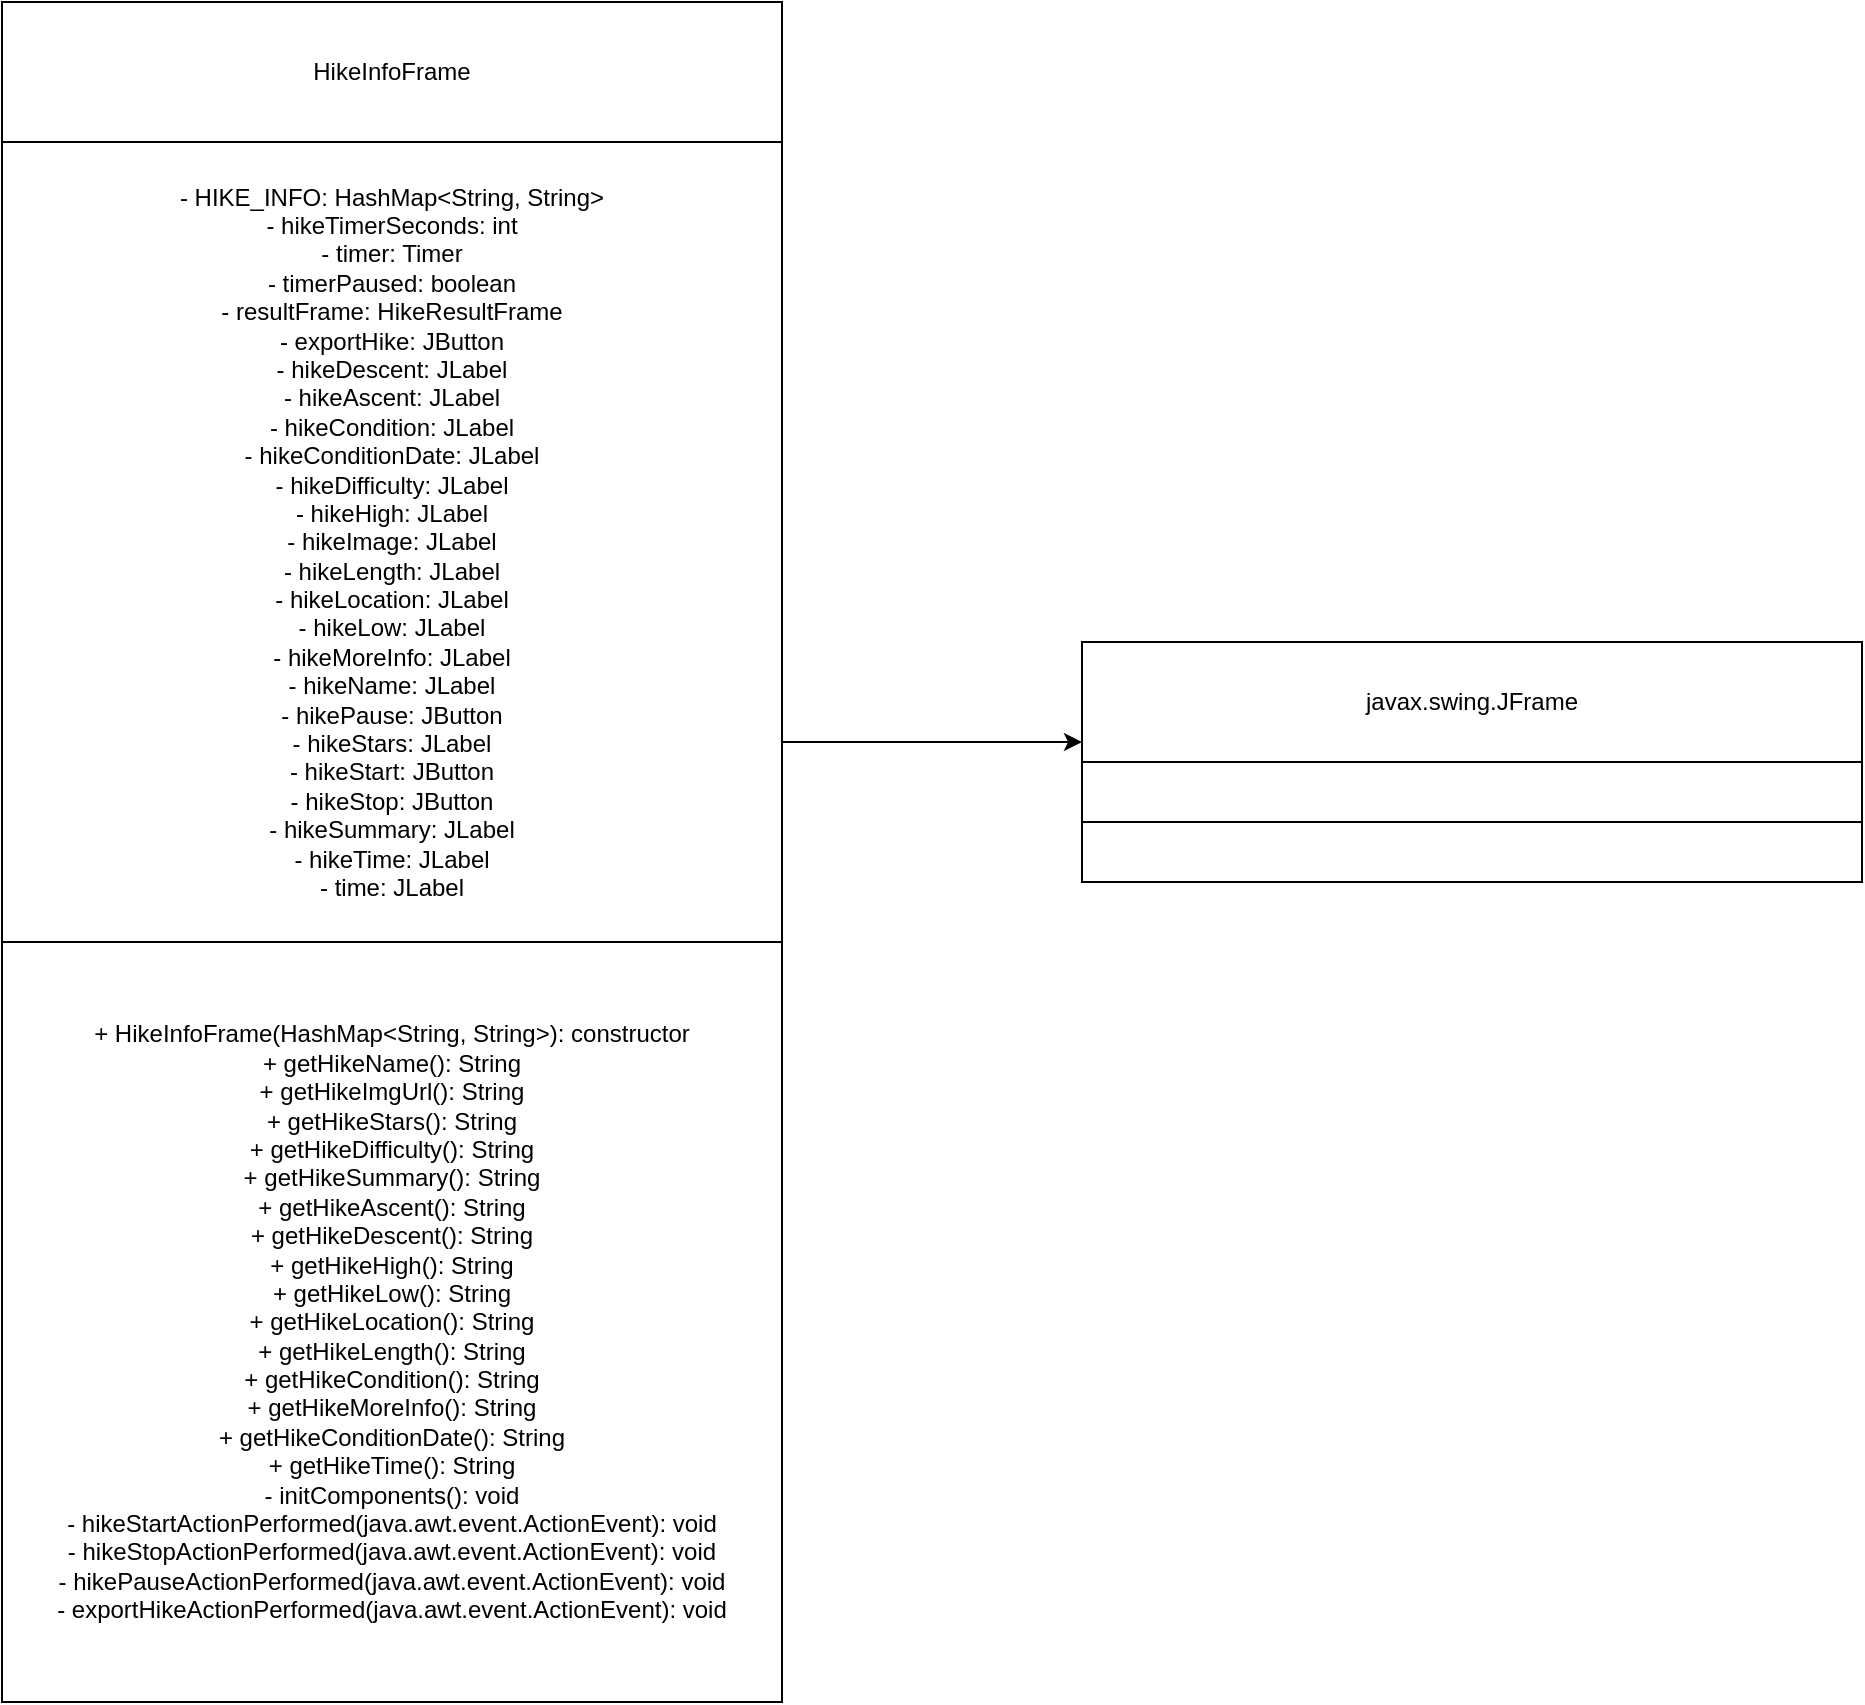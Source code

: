 <mxfile version="14.4.8" type="device"><diagram id="oPO4wkFLAhc6s97wLoJO" name="Page-1"><mxGraphModel dx="1554" dy="1869" grid="1" gridSize="10" guides="1" tooltips="1" connect="1" arrows="1" fold="1" page="1" pageScale="1" pageWidth="850" pageHeight="1100" math="0" shadow="0"><root><mxCell id="0"/><mxCell id="1" parent="0"/><mxCell id="sjSXVxMj21bf1ES6Ghag-2" value="javax.swing.JFrame" style="rounded=0;whiteSpace=wrap;html=1;" parent="1" vertex="1"><mxGeometry x="590" y="310" width="390" height="60" as="geometry"/></mxCell><mxCell id="sjSXVxMj21bf1ES6Ghag-3" value="" style="rounded=0;whiteSpace=wrap;html=1;" parent="1" vertex="1"><mxGeometry x="590" y="370" width="390" height="30" as="geometry"/></mxCell><mxCell id="sjSXVxMj21bf1ES6Ghag-4" value="+ HikeInfoFrame(HashMap&amp;lt;String, String&amp;gt;): constructor&lt;br&gt;+ getHikeName(): String&lt;br&gt;+ getHikeImgUrl(): String&lt;br&gt;+ getHikeStars(): String&lt;br&gt;+ getHikeDifficulty(): String&lt;br&gt;+ getHikeSummary(): String&lt;br&gt;+ getHikeAscent(): String&lt;br&gt;+ getHikeDescent(): String&lt;br&gt;+ getHikeHigh(): String&lt;br&gt;+ getHikeLow(): String&lt;br&gt;+ getHikeLocation(): String&lt;br&gt;+ getHikeLength(): String&lt;br&gt;+ getHikeCondition(): String&lt;br&gt;+ getHikeMoreInfo(): String&lt;br&gt;+ getHikeConditionDate(): String&lt;br&gt;+ getHikeTime(): String&lt;br&gt;- initComponents(): void&lt;br&gt;- hikeStartActionPerformed(java.awt.event.ActionEvent): void&lt;br&gt;- hikeStopActionPerformed(java.awt.event.ActionEvent): void&lt;br&gt;- hikePauseActionPerformed(java.awt.event.ActionEvent): void&lt;br&gt;- exportHikeActionPerformed(java.awt.event.ActionEvent): void" style="rounded=0;whiteSpace=wrap;html=1;" parent="1" vertex="1"><mxGeometry x="50" y="460" width="390" height="380" as="geometry"/></mxCell><mxCell id="0W2yeIGfPHsAlJPqt0ry-1" style="edgeStyle=orthogonalEdgeStyle;rounded=0;orthogonalLoop=1;jettySize=auto;html=1;exitX=1;exitY=0.75;exitDx=0;exitDy=0;" edge="1" parent="1" source="sjSXVxMj21bf1ES6Ghag-6"><mxGeometry relative="1" as="geometry"><mxPoint x="590" y="360" as="targetPoint"/></mxGeometry></mxCell><mxCell id="sjSXVxMj21bf1ES6Ghag-6" value="- HIKE_INFO: HashMap&amp;lt;String, String&amp;gt;&lt;br&gt;- hikeTimerSeconds: int&lt;br&gt;- timer: Timer&lt;br&gt;- timerPaused: boolean&lt;br&gt;- resultFrame: HikeResultFrame&lt;br&gt;- exportHike: JButton&lt;br&gt;- hikeDescent: JLabel&lt;br&gt;- hikeAscent: JLabel&lt;br&gt;- hikeCondition: JLabel&lt;br&gt;- hikeConditionDate: JLabel&lt;br&gt;- hikeDifficulty: JLabel&lt;br&gt;- hikeHigh: JLabel&lt;br&gt;- hikeImage: JLabel&lt;br&gt;- hikeLength: JLabel&lt;br&gt;- hikeLocation: JLabel&lt;br&gt;- hikeLow: JLabel&lt;br&gt;- hikeMoreInfo: JLabel&lt;br&gt;- hikeName: JLabel&lt;br&gt;- hikePause: JButton&lt;br&gt;- hikeStars: JLabel&lt;br&gt;- hikeStart: JButton&lt;br&gt;- hikeStop: JButton&lt;br&gt;- hikeSummary: JLabel&lt;br&gt;- hikeTime: JLabel&lt;br&gt;- time: JLabel" style="rounded=0;whiteSpace=wrap;html=1;" parent="1" vertex="1"><mxGeometry x="50" y="60" width="390" height="400" as="geometry"/></mxCell><mxCell id="sjSXVxMj21bf1ES6Ghag-7" value="HikeInfoFrame" style="rounded=0;whiteSpace=wrap;html=1;" parent="1" vertex="1"><mxGeometry x="50" y="-10" width="390" height="70" as="geometry"/></mxCell><mxCell id="sjSXVxMj21bf1ES6Ghag-9" value="" style="rounded=0;whiteSpace=wrap;html=1;" parent="1" vertex="1"><mxGeometry x="590" y="400" width="390" height="30" as="geometry"/></mxCell></root></mxGraphModel></diagram></mxfile>